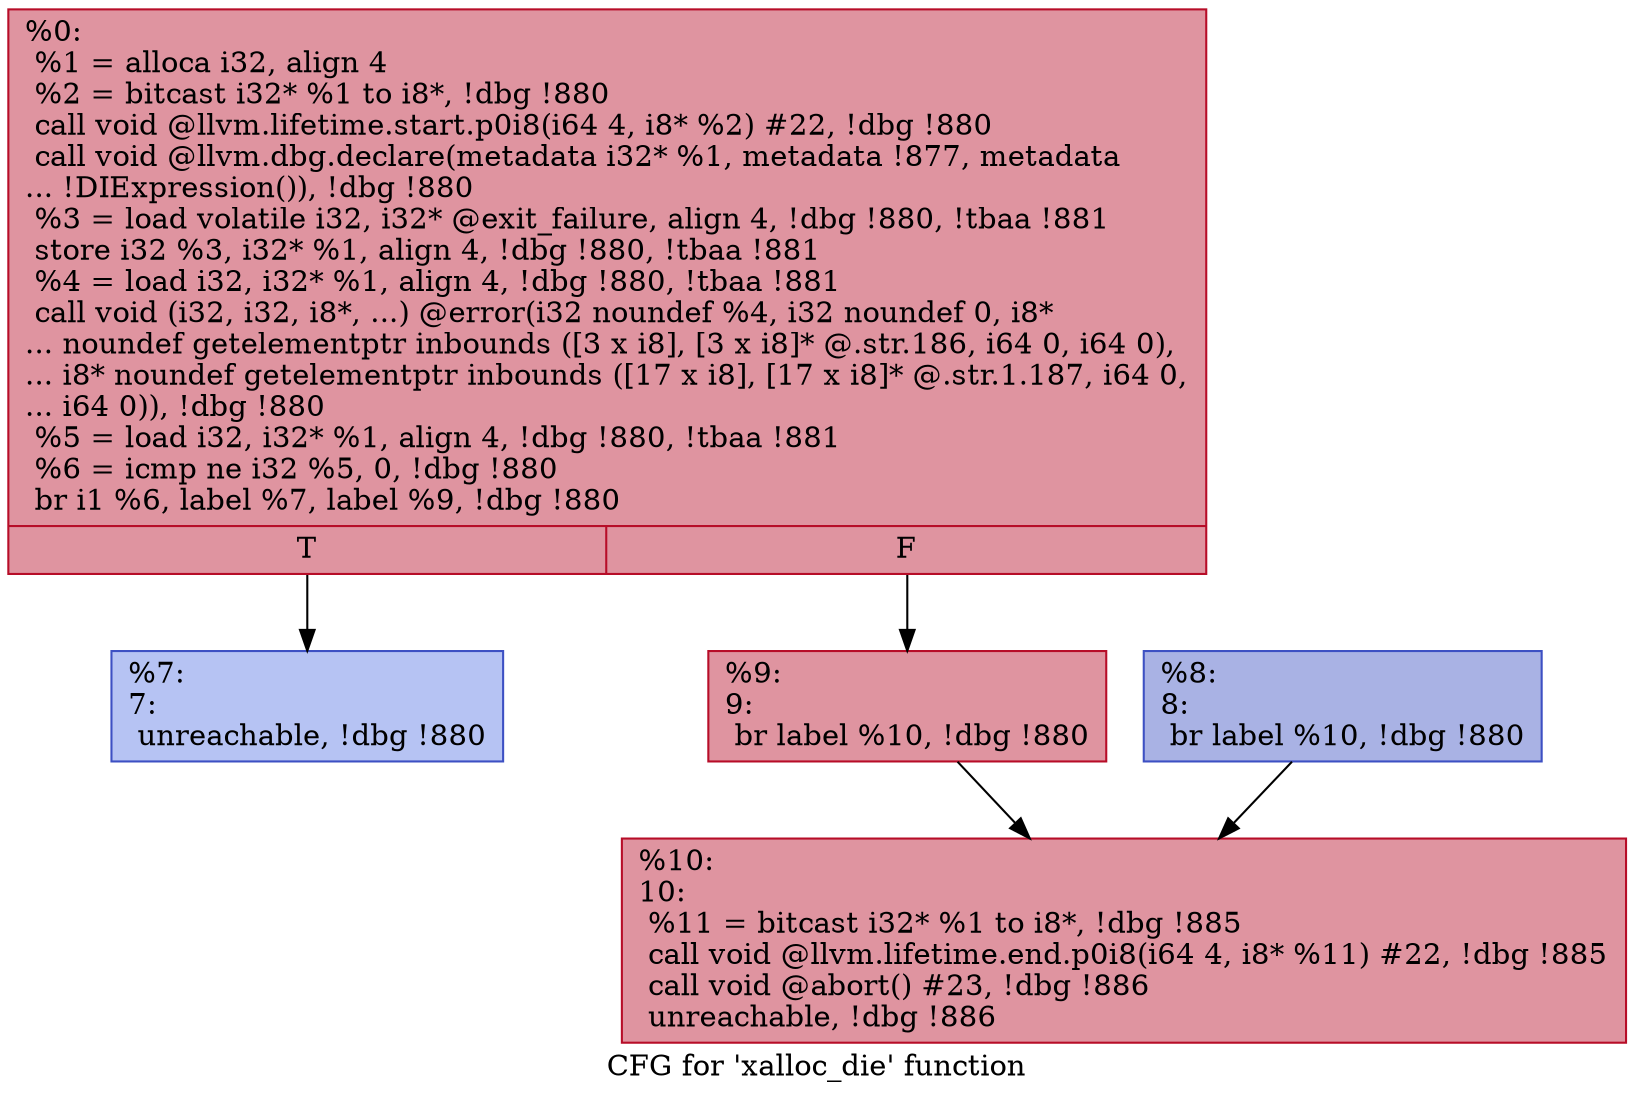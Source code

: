 digraph "CFG for 'xalloc_die' function" {
	label="CFG for 'xalloc_die' function";

	Node0x14a24a0 [shape=record,color="#b70d28ff", style=filled, fillcolor="#b70d2870",label="{%0:\l  %1 = alloca i32, align 4\l  %2 = bitcast i32* %1 to i8*, !dbg !880\l  call void @llvm.lifetime.start.p0i8(i64 4, i8* %2) #22, !dbg !880\l  call void @llvm.dbg.declare(metadata i32* %1, metadata !877, metadata\l... !DIExpression()), !dbg !880\l  %3 = load volatile i32, i32* @exit_failure, align 4, !dbg !880, !tbaa !881\l  store i32 %3, i32* %1, align 4, !dbg !880, !tbaa !881\l  %4 = load i32, i32* %1, align 4, !dbg !880, !tbaa !881\l  call void (i32, i32, i8*, ...) @error(i32 noundef %4, i32 noundef 0, i8*\l... noundef getelementptr inbounds ([3 x i8], [3 x i8]* @.str.186, i64 0, i64 0),\l... i8* noundef getelementptr inbounds ([17 x i8], [17 x i8]* @.str.1.187, i64 0,\l... i64 0)), !dbg !880\l  %5 = load i32, i32* %1, align 4, !dbg !880, !tbaa !881\l  %6 = icmp ne i32 %5, 0, !dbg !880\l  br i1 %6, label %7, label %9, !dbg !880\l|{<s0>T|<s1>F}}"];
	Node0x14a24a0:s0 -> Node0x14a2d90;
	Node0x14a24a0:s1 -> Node0x14a2e30;
	Node0x14a2d90 [shape=record,color="#3d50c3ff", style=filled, fillcolor="#5977e370",label="{%7:\l7:                                                \l  unreachable, !dbg !880\l}"];
	Node0x14a2de0 [shape=record,color="#3d50c3ff", style=filled, fillcolor="#3d50c370",label="{%8:\l8:                                                \l  br label %10, !dbg !880\l}"];
	Node0x14a2de0 -> Node0x14a2e80;
	Node0x14a2e30 [shape=record,color="#b70d28ff", style=filled, fillcolor="#b70d2870",label="{%9:\l9:                                                \l  br label %10, !dbg !880\l}"];
	Node0x14a2e30 -> Node0x14a2e80;
	Node0x14a2e80 [shape=record,color="#b70d28ff", style=filled, fillcolor="#b70d2870",label="{%10:\l10:                                               \l  %11 = bitcast i32* %1 to i8*, !dbg !885\l  call void @llvm.lifetime.end.p0i8(i64 4, i8* %11) #22, !dbg !885\l  call void @abort() #23, !dbg !886\l  unreachable, !dbg !886\l}"];
}
